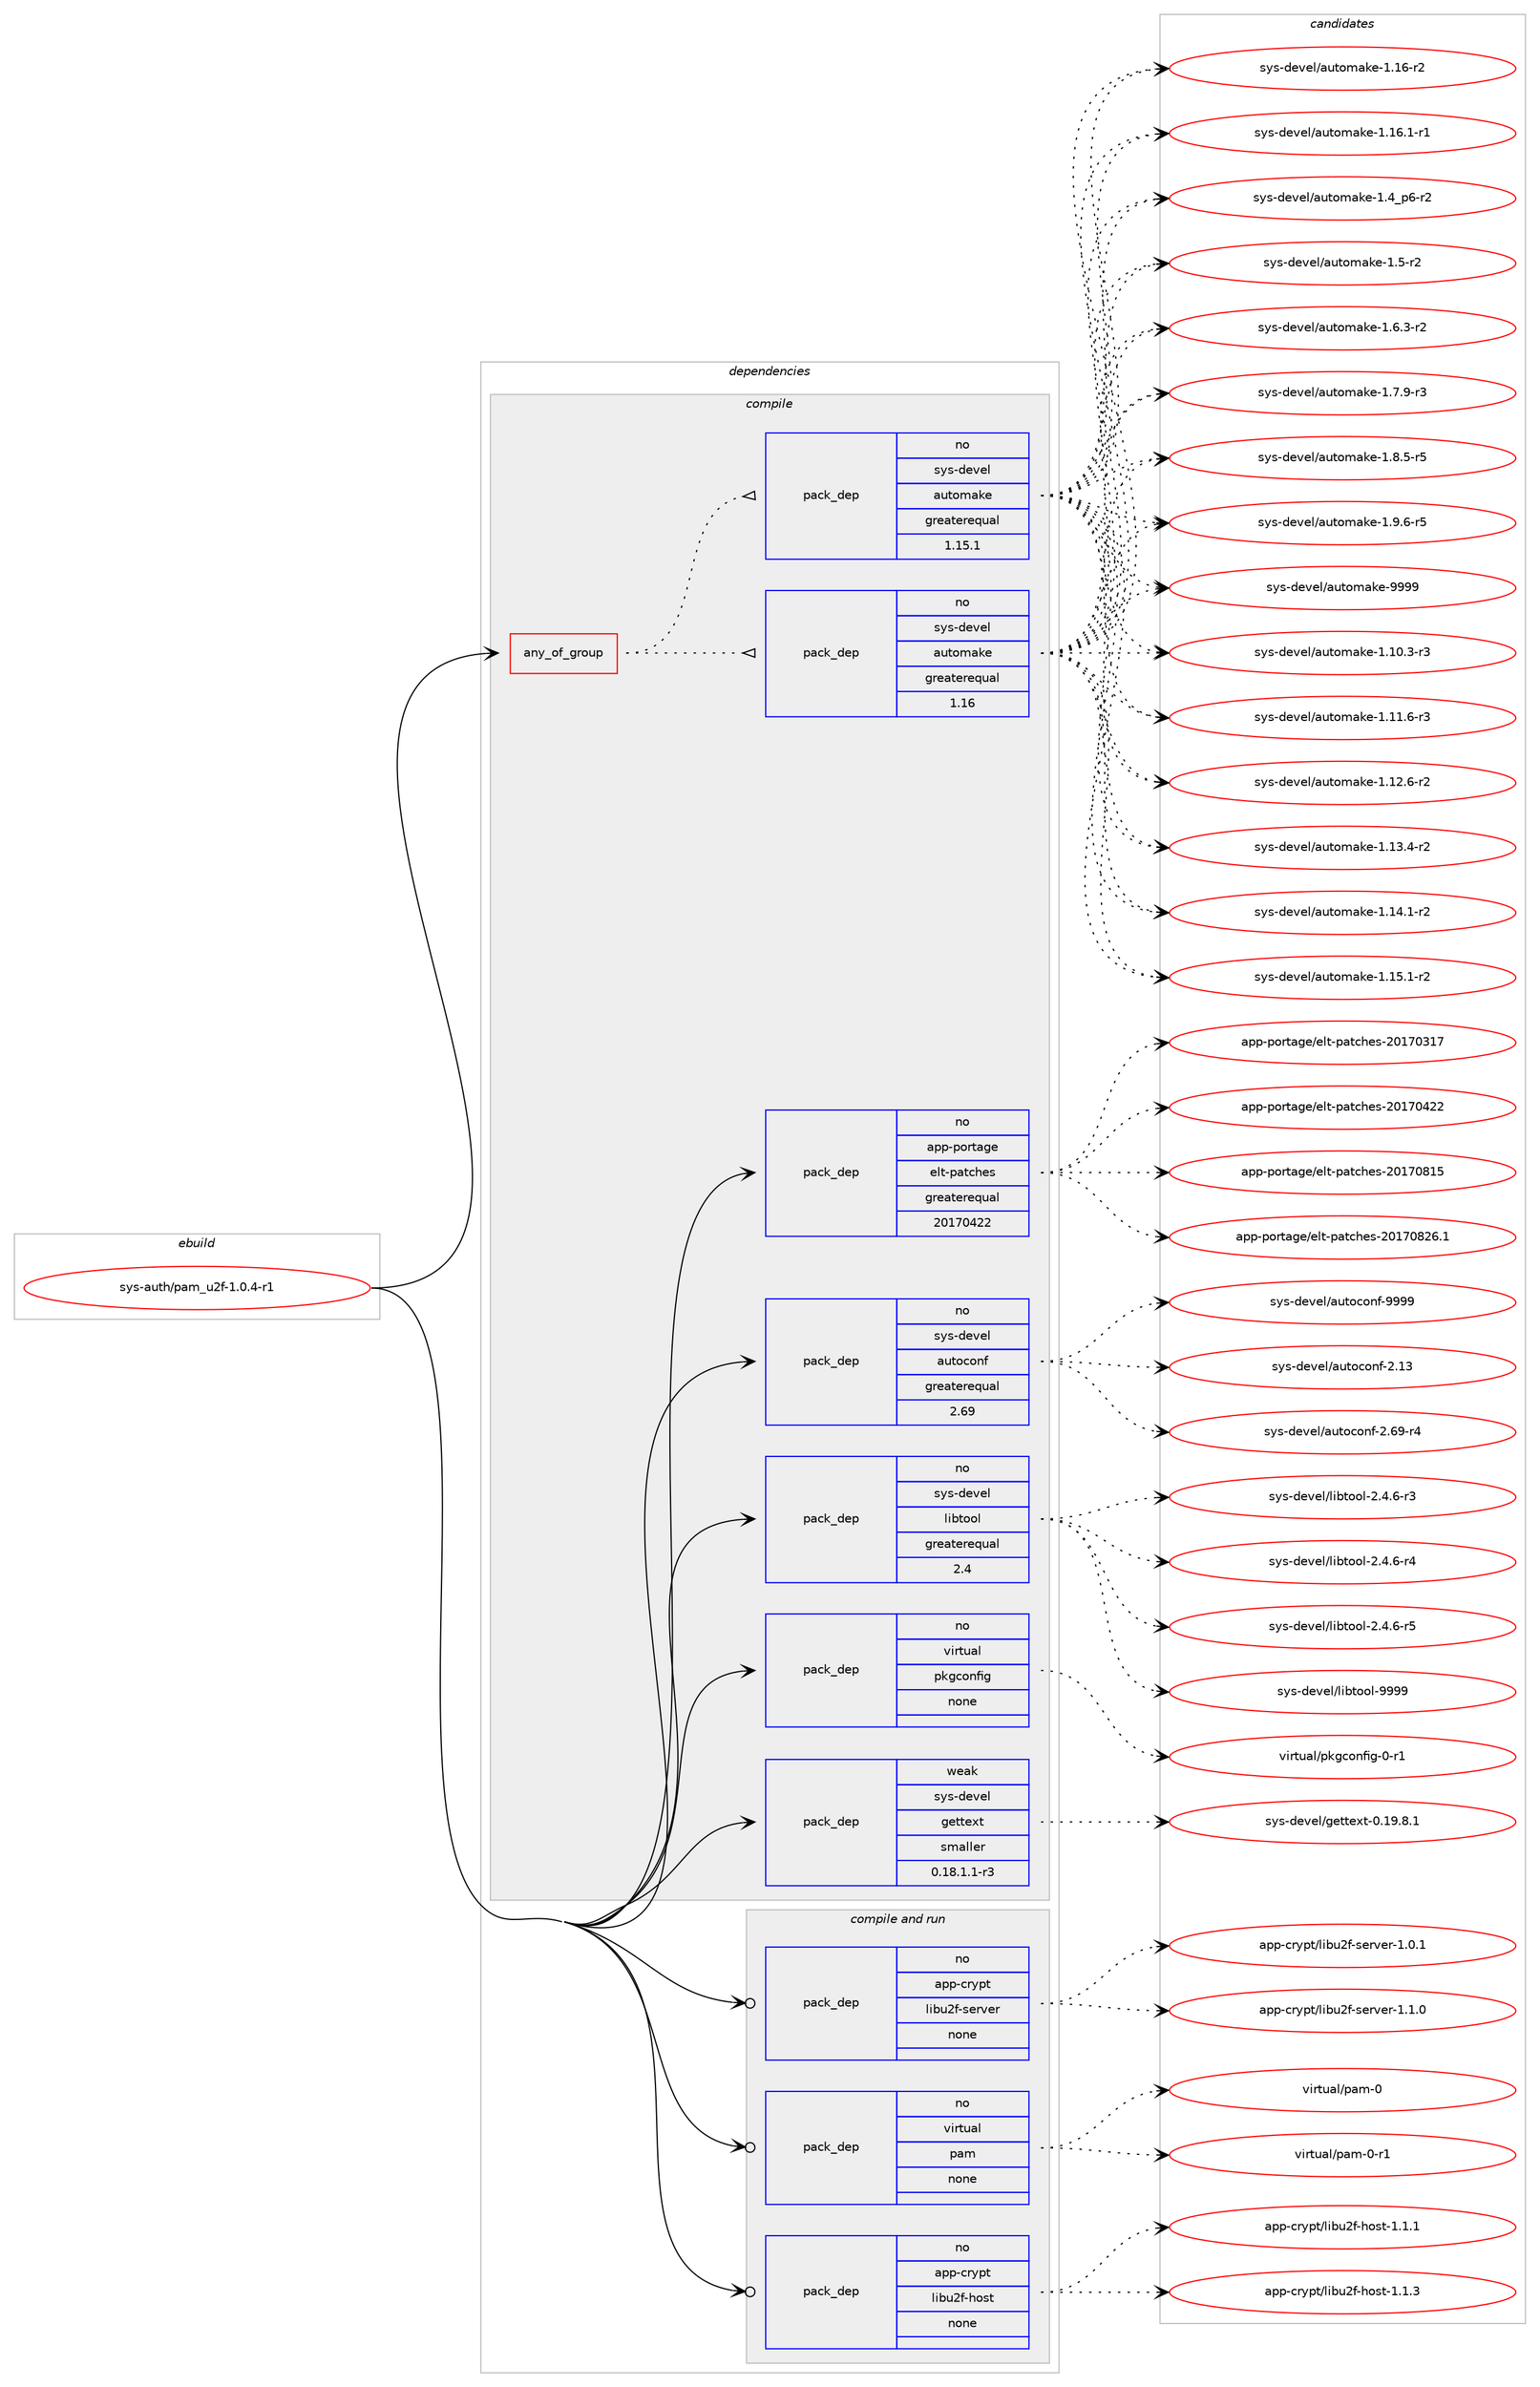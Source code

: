 digraph prolog {

# *************
# Graph options
# *************

newrank=true;
concentrate=true;
compound=true;
graph [rankdir=LR,fontname=Helvetica,fontsize=10,ranksep=1.5];#, ranksep=2.5, nodesep=0.2];
edge  [arrowhead=vee];
node  [fontname=Helvetica,fontsize=10];

# **********
# The ebuild
# **********

subgraph cluster_leftcol {
color=gray;
rank=same;
label=<<i>ebuild</i>>;
id [label="sys-auth/pam_u2f-1.0.4-r1", color=red, width=4, href="../sys-auth/pam_u2f-1.0.4-r1.svg"];
}

# ****************
# The dependencies
# ****************

subgraph cluster_midcol {
color=gray;
label=<<i>dependencies</i>>;
subgraph cluster_compile {
fillcolor="#eeeeee";
style=filled;
label=<<i>compile</i>>;
subgraph any19 {
dependency6503 [label=<<TABLE BORDER="0" CELLBORDER="1" CELLSPACING="0" CELLPADDING="4"><TR><TD CELLPADDING="10">any_of_group</TD></TR></TABLE>>, shape=none, color=red];subgraph pack6103 {
dependency6504 [label=<<TABLE BORDER="0" CELLBORDER="1" CELLSPACING="0" CELLPADDING="4" WIDTH="220"><TR><TD ROWSPAN="6" CELLPADDING="30">pack_dep</TD></TR><TR><TD WIDTH="110">no</TD></TR><TR><TD>sys-devel</TD></TR><TR><TD>automake</TD></TR><TR><TD>greaterequal</TD></TR><TR><TD>1.16</TD></TR></TABLE>>, shape=none, color=blue];
}
dependency6503:e -> dependency6504:w [weight=20,style="dotted",arrowhead="oinv"];
subgraph pack6104 {
dependency6505 [label=<<TABLE BORDER="0" CELLBORDER="1" CELLSPACING="0" CELLPADDING="4" WIDTH="220"><TR><TD ROWSPAN="6" CELLPADDING="30">pack_dep</TD></TR><TR><TD WIDTH="110">no</TD></TR><TR><TD>sys-devel</TD></TR><TR><TD>automake</TD></TR><TR><TD>greaterequal</TD></TR><TR><TD>1.15.1</TD></TR></TABLE>>, shape=none, color=blue];
}
dependency6503:e -> dependency6505:w [weight=20,style="dotted",arrowhead="oinv"];
}
id:e -> dependency6503:w [weight=20,style="solid",arrowhead="vee"];
subgraph pack6105 {
dependency6506 [label=<<TABLE BORDER="0" CELLBORDER="1" CELLSPACING="0" CELLPADDING="4" WIDTH="220"><TR><TD ROWSPAN="6" CELLPADDING="30">pack_dep</TD></TR><TR><TD WIDTH="110">no</TD></TR><TR><TD>app-portage</TD></TR><TR><TD>elt-patches</TD></TR><TR><TD>greaterequal</TD></TR><TR><TD>20170422</TD></TR></TABLE>>, shape=none, color=blue];
}
id:e -> dependency6506:w [weight=20,style="solid",arrowhead="vee"];
subgraph pack6106 {
dependency6507 [label=<<TABLE BORDER="0" CELLBORDER="1" CELLSPACING="0" CELLPADDING="4" WIDTH="220"><TR><TD ROWSPAN="6" CELLPADDING="30">pack_dep</TD></TR><TR><TD WIDTH="110">no</TD></TR><TR><TD>sys-devel</TD></TR><TR><TD>autoconf</TD></TR><TR><TD>greaterequal</TD></TR><TR><TD>2.69</TD></TR></TABLE>>, shape=none, color=blue];
}
id:e -> dependency6507:w [weight=20,style="solid",arrowhead="vee"];
subgraph pack6107 {
dependency6508 [label=<<TABLE BORDER="0" CELLBORDER="1" CELLSPACING="0" CELLPADDING="4" WIDTH="220"><TR><TD ROWSPAN="6" CELLPADDING="30">pack_dep</TD></TR><TR><TD WIDTH="110">no</TD></TR><TR><TD>sys-devel</TD></TR><TR><TD>libtool</TD></TR><TR><TD>greaterequal</TD></TR><TR><TD>2.4</TD></TR></TABLE>>, shape=none, color=blue];
}
id:e -> dependency6508:w [weight=20,style="solid",arrowhead="vee"];
subgraph pack6108 {
dependency6509 [label=<<TABLE BORDER="0" CELLBORDER="1" CELLSPACING="0" CELLPADDING="4" WIDTH="220"><TR><TD ROWSPAN="6" CELLPADDING="30">pack_dep</TD></TR><TR><TD WIDTH="110">no</TD></TR><TR><TD>virtual</TD></TR><TR><TD>pkgconfig</TD></TR><TR><TD>none</TD></TR><TR><TD></TD></TR></TABLE>>, shape=none, color=blue];
}
id:e -> dependency6509:w [weight=20,style="solid",arrowhead="vee"];
subgraph pack6109 {
dependency6510 [label=<<TABLE BORDER="0" CELLBORDER="1" CELLSPACING="0" CELLPADDING="4" WIDTH="220"><TR><TD ROWSPAN="6" CELLPADDING="30">pack_dep</TD></TR><TR><TD WIDTH="110">weak</TD></TR><TR><TD>sys-devel</TD></TR><TR><TD>gettext</TD></TR><TR><TD>smaller</TD></TR><TR><TD>0.18.1.1-r3</TD></TR></TABLE>>, shape=none, color=blue];
}
id:e -> dependency6510:w [weight=20,style="solid",arrowhead="vee"];
}
subgraph cluster_compileandrun {
fillcolor="#eeeeee";
style=filled;
label=<<i>compile and run</i>>;
subgraph pack6110 {
dependency6511 [label=<<TABLE BORDER="0" CELLBORDER="1" CELLSPACING="0" CELLPADDING="4" WIDTH="220"><TR><TD ROWSPAN="6" CELLPADDING="30">pack_dep</TD></TR><TR><TD WIDTH="110">no</TD></TR><TR><TD>app-crypt</TD></TR><TR><TD>libu2f-host</TD></TR><TR><TD>none</TD></TR><TR><TD></TD></TR></TABLE>>, shape=none, color=blue];
}
id:e -> dependency6511:w [weight=20,style="solid",arrowhead="odotvee"];
subgraph pack6111 {
dependency6512 [label=<<TABLE BORDER="0" CELLBORDER="1" CELLSPACING="0" CELLPADDING="4" WIDTH="220"><TR><TD ROWSPAN="6" CELLPADDING="30">pack_dep</TD></TR><TR><TD WIDTH="110">no</TD></TR><TR><TD>app-crypt</TD></TR><TR><TD>libu2f-server</TD></TR><TR><TD>none</TD></TR><TR><TD></TD></TR></TABLE>>, shape=none, color=blue];
}
id:e -> dependency6512:w [weight=20,style="solid",arrowhead="odotvee"];
subgraph pack6112 {
dependency6513 [label=<<TABLE BORDER="0" CELLBORDER="1" CELLSPACING="0" CELLPADDING="4" WIDTH="220"><TR><TD ROWSPAN="6" CELLPADDING="30">pack_dep</TD></TR><TR><TD WIDTH="110">no</TD></TR><TR><TD>virtual</TD></TR><TR><TD>pam</TD></TR><TR><TD>none</TD></TR><TR><TD></TD></TR></TABLE>>, shape=none, color=blue];
}
id:e -> dependency6513:w [weight=20,style="solid",arrowhead="odotvee"];
}
subgraph cluster_run {
fillcolor="#eeeeee";
style=filled;
label=<<i>run</i>>;
}
}

# **************
# The candidates
# **************

subgraph cluster_choices {
rank=same;
color=gray;
label=<<i>candidates</i>>;

subgraph choice6103 {
color=black;
nodesep=1;
choice11512111545100101118101108479711711611110997107101454946494846514511451 [label="sys-devel/automake-1.10.3-r3", color=red, width=4,href="../sys-devel/automake-1.10.3-r3.svg"];
choice11512111545100101118101108479711711611110997107101454946494946544511451 [label="sys-devel/automake-1.11.6-r3", color=red, width=4,href="../sys-devel/automake-1.11.6-r3.svg"];
choice11512111545100101118101108479711711611110997107101454946495046544511450 [label="sys-devel/automake-1.12.6-r2", color=red, width=4,href="../sys-devel/automake-1.12.6-r2.svg"];
choice11512111545100101118101108479711711611110997107101454946495146524511450 [label="sys-devel/automake-1.13.4-r2", color=red, width=4,href="../sys-devel/automake-1.13.4-r2.svg"];
choice11512111545100101118101108479711711611110997107101454946495246494511450 [label="sys-devel/automake-1.14.1-r2", color=red, width=4,href="../sys-devel/automake-1.14.1-r2.svg"];
choice11512111545100101118101108479711711611110997107101454946495346494511450 [label="sys-devel/automake-1.15.1-r2", color=red, width=4,href="../sys-devel/automake-1.15.1-r2.svg"];
choice1151211154510010111810110847971171161111099710710145494649544511450 [label="sys-devel/automake-1.16-r2", color=red, width=4,href="../sys-devel/automake-1.16-r2.svg"];
choice11512111545100101118101108479711711611110997107101454946495446494511449 [label="sys-devel/automake-1.16.1-r1", color=red, width=4,href="../sys-devel/automake-1.16.1-r1.svg"];
choice115121115451001011181011084797117116111109971071014549465295112544511450 [label="sys-devel/automake-1.4_p6-r2", color=red, width=4,href="../sys-devel/automake-1.4_p6-r2.svg"];
choice11512111545100101118101108479711711611110997107101454946534511450 [label="sys-devel/automake-1.5-r2", color=red, width=4,href="../sys-devel/automake-1.5-r2.svg"];
choice115121115451001011181011084797117116111109971071014549465446514511450 [label="sys-devel/automake-1.6.3-r2", color=red, width=4,href="../sys-devel/automake-1.6.3-r2.svg"];
choice115121115451001011181011084797117116111109971071014549465546574511451 [label="sys-devel/automake-1.7.9-r3", color=red, width=4,href="../sys-devel/automake-1.7.9-r3.svg"];
choice115121115451001011181011084797117116111109971071014549465646534511453 [label="sys-devel/automake-1.8.5-r5", color=red, width=4,href="../sys-devel/automake-1.8.5-r5.svg"];
choice115121115451001011181011084797117116111109971071014549465746544511453 [label="sys-devel/automake-1.9.6-r5", color=red, width=4,href="../sys-devel/automake-1.9.6-r5.svg"];
choice115121115451001011181011084797117116111109971071014557575757 [label="sys-devel/automake-9999", color=red, width=4,href="../sys-devel/automake-9999.svg"];
dependency6504:e -> choice11512111545100101118101108479711711611110997107101454946494846514511451:w [style=dotted,weight="100"];
dependency6504:e -> choice11512111545100101118101108479711711611110997107101454946494946544511451:w [style=dotted,weight="100"];
dependency6504:e -> choice11512111545100101118101108479711711611110997107101454946495046544511450:w [style=dotted,weight="100"];
dependency6504:e -> choice11512111545100101118101108479711711611110997107101454946495146524511450:w [style=dotted,weight="100"];
dependency6504:e -> choice11512111545100101118101108479711711611110997107101454946495246494511450:w [style=dotted,weight="100"];
dependency6504:e -> choice11512111545100101118101108479711711611110997107101454946495346494511450:w [style=dotted,weight="100"];
dependency6504:e -> choice1151211154510010111810110847971171161111099710710145494649544511450:w [style=dotted,weight="100"];
dependency6504:e -> choice11512111545100101118101108479711711611110997107101454946495446494511449:w [style=dotted,weight="100"];
dependency6504:e -> choice115121115451001011181011084797117116111109971071014549465295112544511450:w [style=dotted,weight="100"];
dependency6504:e -> choice11512111545100101118101108479711711611110997107101454946534511450:w [style=dotted,weight="100"];
dependency6504:e -> choice115121115451001011181011084797117116111109971071014549465446514511450:w [style=dotted,weight="100"];
dependency6504:e -> choice115121115451001011181011084797117116111109971071014549465546574511451:w [style=dotted,weight="100"];
dependency6504:e -> choice115121115451001011181011084797117116111109971071014549465646534511453:w [style=dotted,weight="100"];
dependency6504:e -> choice115121115451001011181011084797117116111109971071014549465746544511453:w [style=dotted,weight="100"];
dependency6504:e -> choice115121115451001011181011084797117116111109971071014557575757:w [style=dotted,weight="100"];
}
subgraph choice6104 {
color=black;
nodesep=1;
choice11512111545100101118101108479711711611110997107101454946494846514511451 [label="sys-devel/automake-1.10.3-r3", color=red, width=4,href="../sys-devel/automake-1.10.3-r3.svg"];
choice11512111545100101118101108479711711611110997107101454946494946544511451 [label="sys-devel/automake-1.11.6-r3", color=red, width=4,href="../sys-devel/automake-1.11.6-r3.svg"];
choice11512111545100101118101108479711711611110997107101454946495046544511450 [label="sys-devel/automake-1.12.6-r2", color=red, width=4,href="../sys-devel/automake-1.12.6-r2.svg"];
choice11512111545100101118101108479711711611110997107101454946495146524511450 [label="sys-devel/automake-1.13.4-r2", color=red, width=4,href="../sys-devel/automake-1.13.4-r2.svg"];
choice11512111545100101118101108479711711611110997107101454946495246494511450 [label="sys-devel/automake-1.14.1-r2", color=red, width=4,href="../sys-devel/automake-1.14.1-r2.svg"];
choice11512111545100101118101108479711711611110997107101454946495346494511450 [label="sys-devel/automake-1.15.1-r2", color=red, width=4,href="../sys-devel/automake-1.15.1-r2.svg"];
choice1151211154510010111810110847971171161111099710710145494649544511450 [label="sys-devel/automake-1.16-r2", color=red, width=4,href="../sys-devel/automake-1.16-r2.svg"];
choice11512111545100101118101108479711711611110997107101454946495446494511449 [label="sys-devel/automake-1.16.1-r1", color=red, width=4,href="../sys-devel/automake-1.16.1-r1.svg"];
choice115121115451001011181011084797117116111109971071014549465295112544511450 [label="sys-devel/automake-1.4_p6-r2", color=red, width=4,href="../sys-devel/automake-1.4_p6-r2.svg"];
choice11512111545100101118101108479711711611110997107101454946534511450 [label="sys-devel/automake-1.5-r2", color=red, width=4,href="../sys-devel/automake-1.5-r2.svg"];
choice115121115451001011181011084797117116111109971071014549465446514511450 [label="sys-devel/automake-1.6.3-r2", color=red, width=4,href="../sys-devel/automake-1.6.3-r2.svg"];
choice115121115451001011181011084797117116111109971071014549465546574511451 [label="sys-devel/automake-1.7.9-r3", color=red, width=4,href="../sys-devel/automake-1.7.9-r3.svg"];
choice115121115451001011181011084797117116111109971071014549465646534511453 [label="sys-devel/automake-1.8.5-r5", color=red, width=4,href="../sys-devel/automake-1.8.5-r5.svg"];
choice115121115451001011181011084797117116111109971071014549465746544511453 [label="sys-devel/automake-1.9.6-r5", color=red, width=4,href="../sys-devel/automake-1.9.6-r5.svg"];
choice115121115451001011181011084797117116111109971071014557575757 [label="sys-devel/automake-9999", color=red, width=4,href="../sys-devel/automake-9999.svg"];
dependency6505:e -> choice11512111545100101118101108479711711611110997107101454946494846514511451:w [style=dotted,weight="100"];
dependency6505:e -> choice11512111545100101118101108479711711611110997107101454946494946544511451:w [style=dotted,weight="100"];
dependency6505:e -> choice11512111545100101118101108479711711611110997107101454946495046544511450:w [style=dotted,weight="100"];
dependency6505:e -> choice11512111545100101118101108479711711611110997107101454946495146524511450:w [style=dotted,weight="100"];
dependency6505:e -> choice11512111545100101118101108479711711611110997107101454946495246494511450:w [style=dotted,weight="100"];
dependency6505:e -> choice11512111545100101118101108479711711611110997107101454946495346494511450:w [style=dotted,weight="100"];
dependency6505:e -> choice1151211154510010111810110847971171161111099710710145494649544511450:w [style=dotted,weight="100"];
dependency6505:e -> choice11512111545100101118101108479711711611110997107101454946495446494511449:w [style=dotted,weight="100"];
dependency6505:e -> choice115121115451001011181011084797117116111109971071014549465295112544511450:w [style=dotted,weight="100"];
dependency6505:e -> choice11512111545100101118101108479711711611110997107101454946534511450:w [style=dotted,weight="100"];
dependency6505:e -> choice115121115451001011181011084797117116111109971071014549465446514511450:w [style=dotted,weight="100"];
dependency6505:e -> choice115121115451001011181011084797117116111109971071014549465546574511451:w [style=dotted,weight="100"];
dependency6505:e -> choice115121115451001011181011084797117116111109971071014549465646534511453:w [style=dotted,weight="100"];
dependency6505:e -> choice115121115451001011181011084797117116111109971071014549465746544511453:w [style=dotted,weight="100"];
dependency6505:e -> choice115121115451001011181011084797117116111109971071014557575757:w [style=dotted,weight="100"];
}
subgraph choice6105 {
color=black;
nodesep=1;
choice97112112451121111141169710310147101108116451129711699104101115455048495548514955 [label="app-portage/elt-patches-20170317", color=red, width=4,href="../app-portage/elt-patches-20170317.svg"];
choice97112112451121111141169710310147101108116451129711699104101115455048495548525050 [label="app-portage/elt-patches-20170422", color=red, width=4,href="../app-portage/elt-patches-20170422.svg"];
choice97112112451121111141169710310147101108116451129711699104101115455048495548564953 [label="app-portage/elt-patches-20170815", color=red, width=4,href="../app-portage/elt-patches-20170815.svg"];
choice971121124511211111411697103101471011081164511297116991041011154550484955485650544649 [label="app-portage/elt-patches-20170826.1", color=red, width=4,href="../app-portage/elt-patches-20170826.1.svg"];
dependency6506:e -> choice97112112451121111141169710310147101108116451129711699104101115455048495548514955:w [style=dotted,weight="100"];
dependency6506:e -> choice97112112451121111141169710310147101108116451129711699104101115455048495548525050:w [style=dotted,weight="100"];
dependency6506:e -> choice97112112451121111141169710310147101108116451129711699104101115455048495548564953:w [style=dotted,weight="100"];
dependency6506:e -> choice971121124511211111411697103101471011081164511297116991041011154550484955485650544649:w [style=dotted,weight="100"];
}
subgraph choice6106 {
color=black;
nodesep=1;
choice115121115451001011181011084797117116111991111101024550464951 [label="sys-devel/autoconf-2.13", color=red, width=4,href="../sys-devel/autoconf-2.13.svg"];
choice1151211154510010111810110847971171161119911111010245504654574511452 [label="sys-devel/autoconf-2.69-r4", color=red, width=4,href="../sys-devel/autoconf-2.69-r4.svg"];
choice115121115451001011181011084797117116111991111101024557575757 [label="sys-devel/autoconf-9999", color=red, width=4,href="../sys-devel/autoconf-9999.svg"];
dependency6507:e -> choice115121115451001011181011084797117116111991111101024550464951:w [style=dotted,weight="100"];
dependency6507:e -> choice1151211154510010111810110847971171161119911111010245504654574511452:w [style=dotted,weight="100"];
dependency6507:e -> choice115121115451001011181011084797117116111991111101024557575757:w [style=dotted,weight="100"];
}
subgraph choice6107 {
color=black;
nodesep=1;
choice1151211154510010111810110847108105981161111111084550465246544511451 [label="sys-devel/libtool-2.4.6-r3", color=red, width=4,href="../sys-devel/libtool-2.4.6-r3.svg"];
choice1151211154510010111810110847108105981161111111084550465246544511452 [label="sys-devel/libtool-2.4.6-r4", color=red, width=4,href="../sys-devel/libtool-2.4.6-r4.svg"];
choice1151211154510010111810110847108105981161111111084550465246544511453 [label="sys-devel/libtool-2.4.6-r5", color=red, width=4,href="../sys-devel/libtool-2.4.6-r5.svg"];
choice1151211154510010111810110847108105981161111111084557575757 [label="sys-devel/libtool-9999", color=red, width=4,href="../sys-devel/libtool-9999.svg"];
dependency6508:e -> choice1151211154510010111810110847108105981161111111084550465246544511451:w [style=dotted,weight="100"];
dependency6508:e -> choice1151211154510010111810110847108105981161111111084550465246544511452:w [style=dotted,weight="100"];
dependency6508:e -> choice1151211154510010111810110847108105981161111111084550465246544511453:w [style=dotted,weight="100"];
dependency6508:e -> choice1151211154510010111810110847108105981161111111084557575757:w [style=dotted,weight="100"];
}
subgraph choice6108 {
color=black;
nodesep=1;
choice11810511411611797108471121071039911111010210510345484511449 [label="virtual/pkgconfig-0-r1", color=red, width=4,href="../virtual/pkgconfig-0-r1.svg"];
dependency6509:e -> choice11810511411611797108471121071039911111010210510345484511449:w [style=dotted,weight="100"];
}
subgraph choice6109 {
color=black;
nodesep=1;
choice1151211154510010111810110847103101116116101120116454846495746564649 [label="sys-devel/gettext-0.19.8.1", color=red, width=4,href="../sys-devel/gettext-0.19.8.1.svg"];
dependency6510:e -> choice1151211154510010111810110847103101116116101120116454846495746564649:w [style=dotted,weight="100"];
}
subgraph choice6110 {
color=black;
nodesep=1;
choice97112112459911412111211647108105981175010245104111115116454946494649 [label="app-crypt/libu2f-host-1.1.1", color=red, width=4,href="../app-crypt/libu2f-host-1.1.1.svg"];
choice97112112459911412111211647108105981175010245104111115116454946494651 [label="app-crypt/libu2f-host-1.1.3", color=red, width=4,href="../app-crypt/libu2f-host-1.1.3.svg"];
dependency6511:e -> choice97112112459911412111211647108105981175010245104111115116454946494649:w [style=dotted,weight="100"];
dependency6511:e -> choice97112112459911412111211647108105981175010245104111115116454946494651:w [style=dotted,weight="100"];
}
subgraph choice6111 {
color=black;
nodesep=1;
choice97112112459911412111211647108105981175010245115101114118101114454946484649 [label="app-crypt/libu2f-server-1.0.1", color=red, width=4,href="../app-crypt/libu2f-server-1.0.1.svg"];
choice97112112459911412111211647108105981175010245115101114118101114454946494648 [label="app-crypt/libu2f-server-1.1.0", color=red, width=4,href="../app-crypt/libu2f-server-1.1.0.svg"];
dependency6512:e -> choice97112112459911412111211647108105981175010245115101114118101114454946484649:w [style=dotted,weight="100"];
dependency6512:e -> choice97112112459911412111211647108105981175010245115101114118101114454946494648:w [style=dotted,weight="100"];
}
subgraph choice6112 {
color=black;
nodesep=1;
choice1181051141161179710847112971094548 [label="virtual/pam-0", color=red, width=4,href="../virtual/pam-0.svg"];
choice11810511411611797108471129710945484511449 [label="virtual/pam-0-r1", color=red, width=4,href="../virtual/pam-0-r1.svg"];
dependency6513:e -> choice1181051141161179710847112971094548:w [style=dotted,weight="100"];
dependency6513:e -> choice11810511411611797108471129710945484511449:w [style=dotted,weight="100"];
}
}

}
